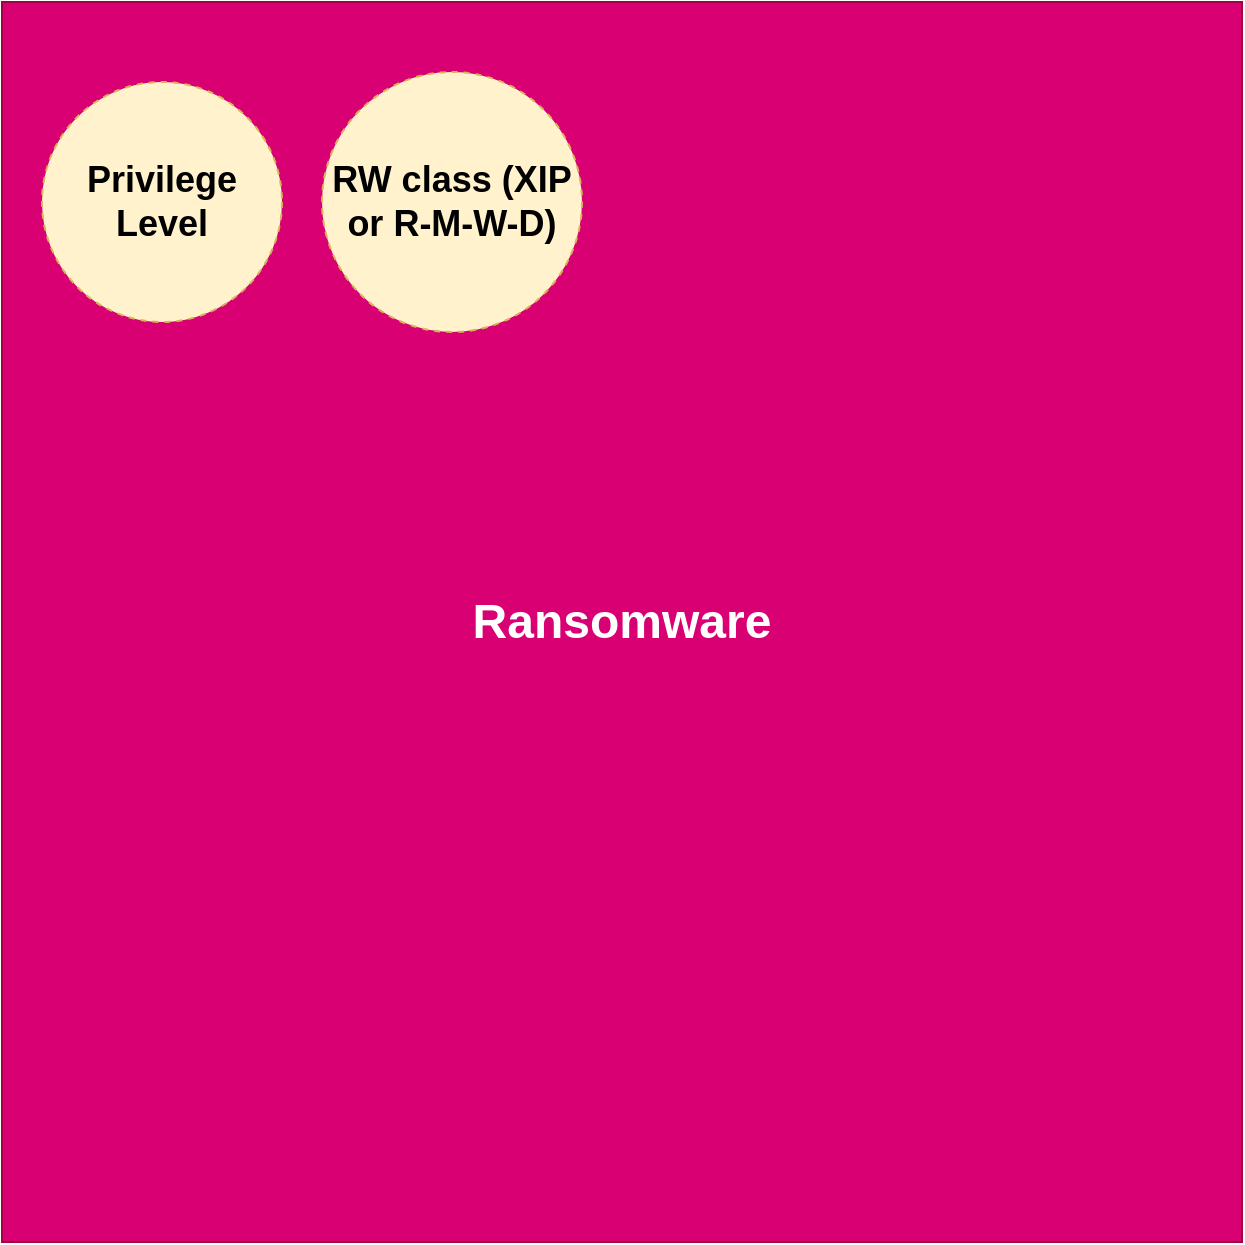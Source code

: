 <mxfile version="21.2.9" type="github">
  <diagram name="Page-1" id="0oWSdbC4oXfueJ1skG5o">
    <mxGraphModel dx="1434" dy="764" grid="1" gridSize="10" guides="1" tooltips="1" connect="1" arrows="1" fold="1" page="1" pageScale="1" pageWidth="850" pageHeight="1100" math="0" shadow="0">
      <root>
        <mxCell id="0" />
        <mxCell id="1" parent="0" />
        <mxCell id="sWSDrlq6geYxAhUQGkc7-1" value="&lt;h1&gt;Ransomware&lt;/h1&gt;" style="whiteSpace=wrap;html=1;aspect=fixed;fillColor=#d80073;strokeColor=#A50040;fontColor=#ffffff;" vertex="1" parent="1">
          <mxGeometry x="90" y="40" width="620" height="620" as="geometry" />
        </mxCell>
        <mxCell id="sWSDrlq6geYxAhUQGkc7-2" value="&lt;h2&gt;Privilege Level&lt;/h2&gt;" style="ellipse;whiteSpace=wrap;html=1;aspect=fixed;dashed=1;fillColor=#fff2cc;strokeColor=#d6b656;" vertex="1" parent="1">
          <mxGeometry x="110" y="80" width="120" height="120" as="geometry" />
        </mxCell>
        <mxCell id="sWSDrlq6geYxAhUQGkc7-3" value="&lt;h2&gt;RW class (XIP or R-M-W-D)&lt;/h2&gt;" style="ellipse;whiteSpace=wrap;html=1;aspect=fixed;dashed=1;fillColor=#fff2cc;strokeColor=#d6b656;" vertex="1" parent="1">
          <mxGeometry x="250" y="75" width="130" height="130" as="geometry" />
        </mxCell>
      </root>
    </mxGraphModel>
  </diagram>
</mxfile>
